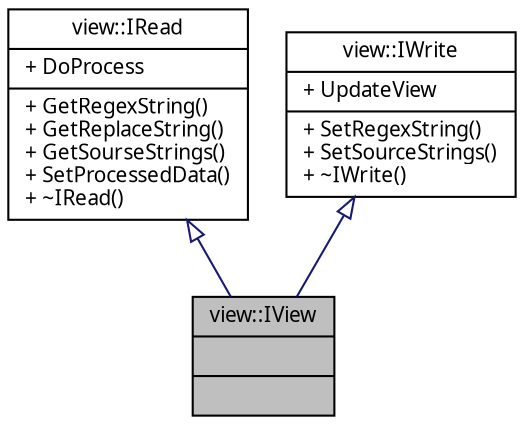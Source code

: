 digraph "view::IView"
{
 // INTERACTIVE_SVG=YES
  edge [fontname="Verdana",fontsize="10",labelfontname="Verdana",labelfontsize="10"];
  node [fontname="Verdana",fontsize="10",shape=record];
  Node1 [label="{view::IView\n||}",height=0.2,width=0.4,color="black", fillcolor="grey75", style="filled", fontcolor="black"];
  Node2 -> Node1 [dir="back",color="midnightblue",fontsize="10",style="solid",arrowtail="onormal",fontname="Verdana"];
  Node2 [label="{view::IRead\n|+ DoProcess\l|+ GetRegexString()\l+ GetReplaceString()\l+ GetSourseStrings()\l+ SetProcessedData()\l+ ~IRead()\l}",height=0.2,width=0.4,color="black", fillcolor="white", style="filled",URL="$classview_1_1_i_read.html",tooltip="Класс входит в Проект RegexTester   Интерфейс для чтения введенных данным из объекта представления..."];
  Node3 -> Node1 [dir="back",color="midnightblue",fontsize="10",style="solid",arrowtail="onormal",fontname="Verdana"];
  Node3 [label="{view::IWrite\n|+ UpdateView\l|+ SetRegexString()\l+ SetSourceStrings()\l+ ~IWrite()\l}",height=0.2,width=0.4,color="black", fillcolor="white", style="filled",URL="$classview_1_1_i_write.html",tooltip="Класс входит в Проект RegexTester   Интерфейс для записи данных модели в объект представления. "];
}
